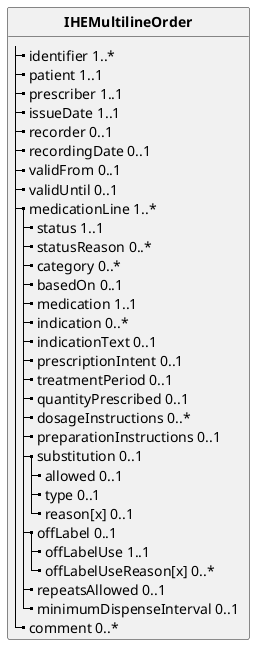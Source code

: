 @startuml
skinparam linetype polyline
hide circle
hide stereotype

class "**IHEMultilineOrder**" as IHEMultilineOrder {
  |_ identifier 1..*   
  |_ patient 1..1   
  |_ prescriber 1..1   
  |_ issueDate 1..1   
  |_ recorder 0..1   
  |_ recordingDate 0..1   
  |_ validFrom 0..1   
  |_ validUntil 0..1   
  |_ medicationLine 1..*   
    |_ status 1..1   
    |_ statusReason 0..*   
    |_ category 0..*   
    |_ basedOn 0..1   
    |_ medication 1..1   
    |_ indication 0..*   
    |_ indicationText 0..1   
    |_ prescriptionIntent 0..1   
    |_ treatmentPeriod 0..1   
    |_ quantityPrescribed 0..1   
    |_ dosageInstructions 0..*   
    |_ preparationInstructions 0..1   
    |_ substitution 0..1   
      |_ allowed 0..1   
      |_ type 0..1   
      |_ reason[x] 0..1   
    |_ offLabel 0..1   
      |_ offLabelUse 1..1   
      |_ offLabelUseReason[x] 0..*   
    |_ repeatsAllowed 0..1   
    |_ minimumDispenseInterval 0..1   
  |_ comment 0..*   
}
@enduml